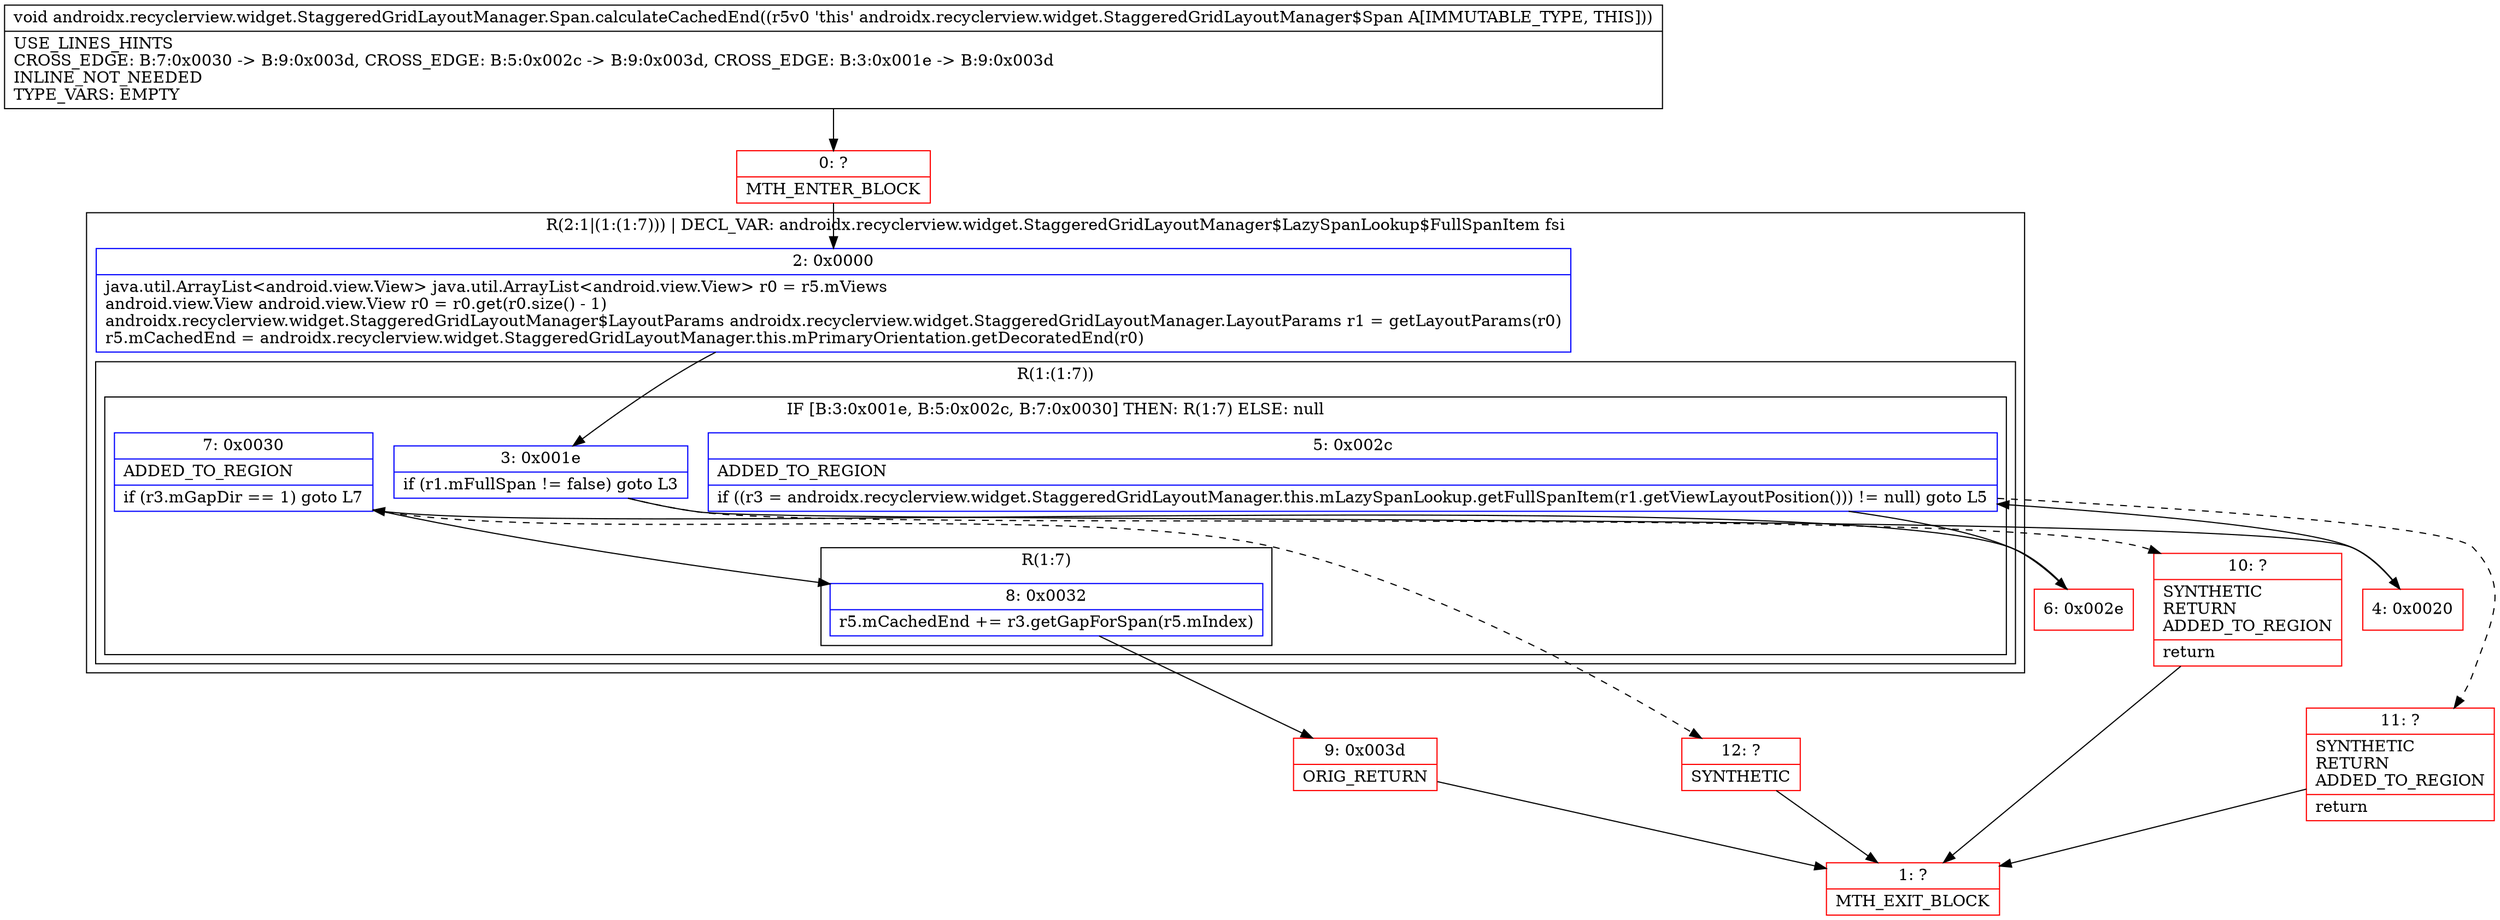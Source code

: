 digraph "CFG forandroidx.recyclerview.widget.StaggeredGridLayoutManager.Span.calculateCachedEnd()V" {
subgraph cluster_Region_631610793 {
label = "R(2:1|(1:(1:7))) | DECL_VAR: androidx.recyclerview.widget.StaggeredGridLayoutManager$LazySpanLookup$FullSpanItem fsi\l";
node [shape=record,color=blue];
Node_2 [shape=record,label="{2\:\ 0x0000|java.util.ArrayList\<android.view.View\> java.util.ArrayList\<android.view.View\> r0 = r5.mViews\landroid.view.View android.view.View r0 = r0.get(r0.size() \- 1)\landroidx.recyclerview.widget.StaggeredGridLayoutManager$LayoutParams androidx.recyclerview.widget.StaggeredGridLayoutManager.LayoutParams r1 = getLayoutParams(r0)\lr5.mCachedEnd = androidx.recyclerview.widget.StaggeredGridLayoutManager.this.mPrimaryOrientation.getDecoratedEnd(r0)\l}"];
subgraph cluster_Region_1792288079 {
label = "R(1:(1:7))";
node [shape=record,color=blue];
subgraph cluster_IfRegion_1411692124 {
label = "IF [B:3:0x001e, B:5:0x002c, B:7:0x0030] THEN: R(1:7) ELSE: null";
node [shape=record,color=blue];
Node_3 [shape=record,label="{3\:\ 0x001e|if (r1.mFullSpan != false) goto L3\l}"];
Node_5 [shape=record,label="{5\:\ 0x002c|ADDED_TO_REGION\l|if ((r3 = androidx.recyclerview.widget.StaggeredGridLayoutManager.this.mLazySpanLookup.getFullSpanItem(r1.getViewLayoutPosition())) != null) goto L5\l}"];
Node_7 [shape=record,label="{7\:\ 0x0030|ADDED_TO_REGION\l|if (r3.mGapDir == 1) goto L7\l}"];
subgraph cluster_Region_1135095235 {
label = "R(1:7)";
node [shape=record,color=blue];
Node_8 [shape=record,label="{8\:\ 0x0032|r5.mCachedEnd += r3.getGapForSpan(r5.mIndex)\l}"];
}
}
}
}
Node_0 [shape=record,color=red,label="{0\:\ ?|MTH_ENTER_BLOCK\l}"];
Node_4 [shape=record,color=red,label="{4\:\ 0x0020}"];
Node_6 [shape=record,color=red,label="{6\:\ 0x002e}"];
Node_9 [shape=record,color=red,label="{9\:\ 0x003d|ORIG_RETURN\l}"];
Node_1 [shape=record,color=red,label="{1\:\ ?|MTH_EXIT_BLOCK\l}"];
Node_12 [shape=record,color=red,label="{12\:\ ?|SYNTHETIC\l}"];
Node_11 [shape=record,color=red,label="{11\:\ ?|SYNTHETIC\lRETURN\lADDED_TO_REGION\l|return\l}"];
Node_10 [shape=record,color=red,label="{10\:\ ?|SYNTHETIC\lRETURN\lADDED_TO_REGION\l|return\l}"];
MethodNode[shape=record,label="{void androidx.recyclerview.widget.StaggeredGridLayoutManager.Span.calculateCachedEnd((r5v0 'this' androidx.recyclerview.widget.StaggeredGridLayoutManager$Span A[IMMUTABLE_TYPE, THIS]))  | USE_LINES_HINTS\lCROSS_EDGE: B:7:0x0030 \-\> B:9:0x003d, CROSS_EDGE: B:5:0x002c \-\> B:9:0x003d, CROSS_EDGE: B:3:0x001e \-\> B:9:0x003d\lINLINE_NOT_NEEDED\lTYPE_VARS: EMPTY\l}"];
MethodNode -> Node_0;Node_2 -> Node_3;
Node_3 -> Node_4;
Node_3 -> Node_10[style=dashed];
Node_5 -> Node_6;
Node_5 -> Node_11[style=dashed];
Node_7 -> Node_8;
Node_7 -> Node_12[style=dashed];
Node_8 -> Node_9;
Node_0 -> Node_2;
Node_4 -> Node_5;
Node_6 -> Node_7;
Node_9 -> Node_1;
Node_12 -> Node_1;
Node_11 -> Node_1;
Node_10 -> Node_1;
}

